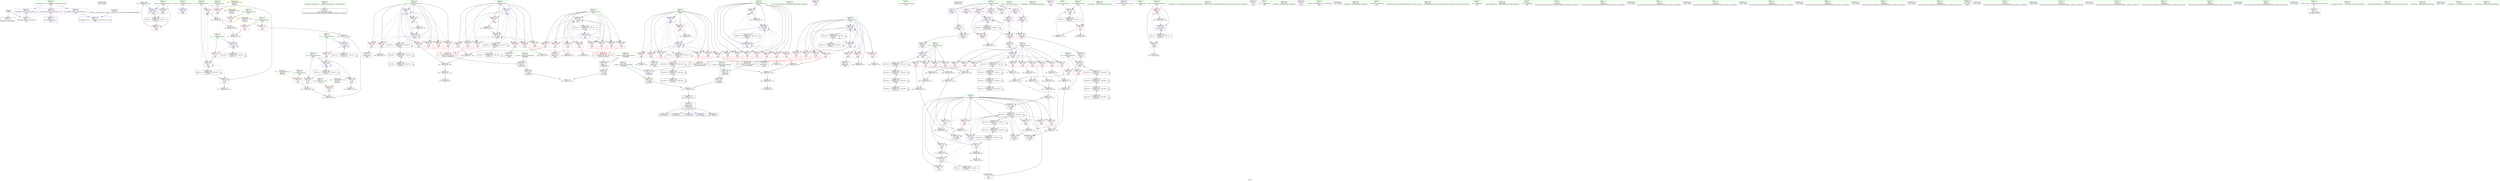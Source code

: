 digraph "SVFG" {
	label="SVFG";

	Node0x561441c2b2e0 [shape=record,color=grey,label="{NodeID: 0\nNullPtr}"];
	Node0x561441c2b2e0 -> Node0x561441c601e0[style=solid];
	Node0x561441c2b2e0 -> Node0x561441c619f0[style=solid];
	Node0x561441cb9a50 [shape=record,color=black,label="{NodeID: 526\n387 = PHI()\n}"];
	Node0x561441c746d0 [shape=record,color=grey,label="{NodeID: 360\n381 = Binary(380, 141, )\n}"];
	Node0x561441c746d0 -> Node0x561441c6a180[style=solid];
	Node0x561441c61af0 [shape=record,color=blue,label="{NodeID: 194\n50\<--99\nretval\<--\nmain\n}"];
	Node0x561441c5ead0 [shape=record,color=red,label="{NodeID: 111\n152\<--68\n\<--y0\nmain\n}"];
	Node0x561441c5ead0 -> Node0x561441c73f50[style=solid];
	Node0x561441c30ad0 [shape=record,color=green,label="{NodeID: 28\n34\<--40\n_ZNSt8ios_base4InitD1Ev\<--_ZNSt8ios_base4InitD1Ev_field_insensitive\n}"];
	Node0x561441c30ad0 -> Node0x561441c602e0[style=solid];
	Node0x561441c68ef0 [shape=record,color=black,label="{NodeID: 388\nMR_26V_2 = PHI(MR_26V_3, MR_26V_1, )\npts\{77 \}\n}"];
	Node0x561441c68ef0 -> Node0x561441c61f00[style=dashed];
	Node0x561441c68ef0 -> Node0x561441c68ef0[style=dashed];
	Node0x561441c69fe0 [shape=record,color=blue,label="{NodeID: 222\n80\<--355\ni1\<--inc104\nmain\n}"];
	Node0x561441c69fe0 -> Node0x561441c63fa0[style=dashed];
	Node0x561441c69fe0 -> Node0x561441c64070[style=dashed];
	Node0x561441c69fe0 -> Node0x561441c64140[style=dashed];
	Node0x561441c69fe0 -> Node0x561441c64210[style=dashed];
	Node0x561441c69fe0 -> Node0x561441c642e0[style=dashed];
	Node0x561441c69fe0 -> Node0x561441c643b0[style=dashed];
	Node0x561441c69fe0 -> Node0x561441c64480[style=dashed];
	Node0x561441c69fe0 -> Node0x561441c64550[style=dashed];
	Node0x561441c69fe0 -> Node0x561441c69fe0[style=dashed];
	Node0x561441c69fe0 -> Node0x561441c694e0[style=dashed];
	Node0x561441c64bd0 [shape=record,color=red,label="{NodeID: 139\n349\<--82\n\<--j1\nmain\n}"];
	Node0x561441c64bd0 -> Node0x561441c70950[style=solid];
	Node0x561441c5f5a0 [shape=record,color=green,label="{NodeID: 56\n123\<--124\nllvm.memset.p0i8.i64\<--llvm.memset.p0i8.i64_field_insensitive\n}"];
	Node0x561441c71e50 [shape=record,color=grey,label="{NodeID: 333\n355 = Binary(354, 141, )\n}"];
	Node0x561441c71e50 -> Node0x561441c69fe0[style=solid];
	Node0x561441c66290 [shape=record,color=red,label="{NodeID: 167\n329\<--90\n\<--j3\nmain\n}"];
	Node0x561441c66290 -> Node0x561441c71850[style=solid];
	Node0x561441c60e70 [shape=record,color=purple,label="{NodeID: 84\n364\<--9\n\<--.str\nmain\n}"];
	Node0x561441c549f0 [shape=record,color=green,label="{NodeID: 1\n7\<--1\n__dso_handle\<--dummyObj\nGlob }"];
	Node0x561441cb9b50 [shape=record,color=black,label="{NodeID: 527\n389 = PHI()\n}"];
	Node0x561441c74850 [shape=record,color=grey,label="{NodeID: 361\n256 = Binary(255, 257, )\n}"];
	Node0x561441c74850 -> Node0x561441c749d0[style=solid];
	Node0x561441c61bc0 [shape=record,color=blue,label="{NodeID: 195\n54\<--99\nkase\<--\nmain\n}"];
	Node0x561441c61bc0 -> Node0x561441c84c70[style=dashed];
	Node0x561441c5eba0 [shape=record,color=red,label="{NodeID: 112\n148\<--70\n\<--M\nmain\n}"];
	Node0x561441c5eba0 -> Node0x561441c73dd0[style=solid];
	Node0x561441c30b90 [shape=record,color=green,label="{NodeID: 29\n47\<--48\nmain\<--main_field_insensitive\n}"];
	Node0x561441c68fe0 [shape=record,color=black,label="{NodeID: 389\nMR_28V_2 = PHI(MR_28V_20, MR_28V_1, )\npts\{79 \}\n}"];
	Node0x561441c68fe0 -> Node0x561441c62170[style=dashed];
	Node0x561441c6a0b0 [shape=record,color=blue,label="{NodeID: 223\n78\<--374\nres\<--div\nmain\n}"];
	Node0x561441c6a0b0 -> Node0x561441c63ed0[style=dashed];
	Node0x561441c6a0b0 -> Node0x561441c68fe0[style=dashed];
	Node0x561441c64ca0 [shape=record,color=red,label="{NodeID: 140\n179\<--84\n\<--i2\nmain\n}"];
	Node0x561441c64ca0 -> Node0x561441c75a50[style=solid];
	Node0x561441c5f6a0 [shape=record,color=green,label="{NodeID: 57\n245\<--246\n_Z4sameiiii\<--_Z4sameiiii_field_insensitive\n}"];
	Node0x561441c71fd0 [shape=record,color=grey,label="{NodeID: 334\n140 = Binary(139, 141, )\n}"];
	Node0x561441c71fd0 -> Node0x561441c61d60[style=solid];
	Node0x561441c66360 [shape=record,color=red,label="{NodeID: 168\n254\<--92\n\<--o1\nmain\n}"];
	Node0x561441c66360 -> Node0x561441c749d0[style=solid];
	Node0x561441c60f40 [shape=record,color=purple,label="{NodeID: 85\n365\<--11\n\<--.str.1\nmain\n}"];
	Node0x561441c2f240 [shape=record,color=green,label="{NodeID: 2\n8\<--1\n_ZSt3cin\<--dummyObj\nGlob }"];
	Node0x561441cb9c50 [shape=record,color=black,label="{NodeID: 528\n415 = PHI(240, 248, 267, 283, 299, )\n0th arg _Z4sameiiii }"];
	Node0x561441cb9c50 -> Node0x561441c6a320[style=solid];
	Node0x561441c749d0 [shape=record,color=grey,label="{NodeID: 362\n258 = Binary(254, 256, )\n}"];
	Node0x561441c749d0 -> Node0x561441c73650[style=solid];
	Node0x561441c61c90 [shape=record,color=blue,label="{NodeID: 196\n56\<--127\nn\<--dec\nmain\n}"];
	Node0x561441c61c90 -> Node0x561441c5e450[style=dashed];
	Node0x561441c61c90 -> Node0x561441c61c90[style=dashed];
	Node0x561441c61c90 -> Node0x561441c67af0[style=dashed];
	Node0x561441c5ec70 [shape=record,color=red,label="{NodeID: 113\n156\<--70\n\<--M\nmain\n}"];
	Node0x561441c5ec70 -> Node0x561441c74550[style=solid];
	Node0x561441c30c90 [shape=record,color=green,label="{NodeID: 30\n50\<--51\nretval\<--retval_field_insensitive\nmain\n}"];
	Node0x561441c30c90 -> Node0x561441c61af0[style=solid];
	Node0x561441c694e0 [shape=record,color=black,label="{NodeID: 390\nMR_30V_2 = PHI(MR_30V_4, MR_30V_1, )\npts\{81 \}\n}"];
	Node0x561441c694e0 -> Node0x561441c62240[style=dashed];
	Node0x561441c6a180 [shape=record,color=blue,label="{NodeID: 224\n54\<--381\nkase\<--inc109\nmain\n}"];
	Node0x561441c6a180 -> Node0x561441c84c70[style=dashed];
	Node0x561441c64d70 [shape=record,color=red,label="{NodeID: 141\n198\<--84\n\<--i2\nmain\n}"];
	Node0x561441c64d70 -> Node0x561441c72bd0[style=solid];
	Node0x561441c5f7a0 [shape=record,color=green,label="{NodeID: 58\n369\<--370\n__assert_fail\<--__assert_fail_field_insensitive\n}"];
	Node0x561441c72150 [shape=record,color=grey,label="{NodeID: 335\n340 = Binary(339, 141, )\n}"];
	Node0x561441c72150 -> Node0x561441c69d70[style=solid];
	Node0x561441c66430 [shape=record,color=red,label="{NodeID: 169\n255\<--92\n\<--o1\nmain\n}"];
	Node0x561441c66430 -> Node0x561441c74850[style=solid];
	Node0x561441c61010 [shape=record,color=purple,label="{NodeID: 86\n366\<--13\n\<--__PRETTY_FUNCTION__.main\nmain\n}"];
	Node0x561441c2ed60 [shape=record,color=green,label="{NodeID: 3\n9\<--1\n.str\<--dummyObj\nGlob }"];
	Node0x561441cba160 [shape=record,color=black,label="{NodeID: 529\n416 = PHI(241, 249, 268, 284, 300, )\n1st arg _Z4sameiiii }"];
	Node0x561441cba160 -> Node0x561441c6a3f0[style=solid];
	Node0x561441c74b50 [shape=record,color=grey,label="{NodeID: 363\n106 = cmp(105, 99, )\n}"];
	Node0x561441c61d60 [shape=record,color=blue,label="{NodeID: 197\n138\<--140\narrayidx11\<--inc\nmain\n}"];
	Node0x561441c61d60 -> Node0x561441c66f90[style=dashed];
	Node0x561441c61d60 -> Node0x561441c67060[style=dashed];
	Node0x561441c61d60 -> Node0x561441c67130[style=dashed];
	Node0x561441c61d60 -> Node0x561441c67200[style=dashed];
	Node0x561441c61d60 -> Node0x561441c61d60[style=dashed];
	Node0x561441c61d60 -> Node0x561441c8c070[style=dashed];
	Node0x561441c5ed40 [shape=record,color=red,label="{NodeID: 114\n159\<--74\n\<--x1\nmain\n}"];
	Node0x561441c5ed40 -> Node0x561441c61fd0[style=solid];
	Node0x561441c30d60 [shape=record,color=green,label="{NodeID: 31\n52\<--53\nkases\<--kases_field_insensitive\nmain\n}"];
	Node0x561441c30d60 -> Node0x561441c5e1e0[style=solid];
	Node0x561441c30d60 -> Node0x561441c5e2b0[style=solid];
	Node0x561441c30d60 -> Node0x561441c6a250[style=solid];
	Node0x561441c695d0 [shape=record,color=black,label="{NodeID: 391\nMR_32V_2 = PHI(MR_32V_3, MR_32V_1, )\npts\{83 \}\n}"];
	Node0x561441c695d0 -> Node0x561441c62310[style=dashed];
	Node0x561441c695d0 -> Node0x561441c695d0[style=dashed];
	Node0x561441c6a250 [shape=record,color=blue,label="{NodeID: 225\n52\<--399\nkases\<--dec115\nmain\n}"];
	Node0x561441c6a250 -> Node0x561441c84770[style=dashed];
	Node0x561441c64e40 [shape=record,color=red,label="{NodeID: 142\n222\<--84\n\<--i2\nmain\n}"];
	Node0x561441c64e40 -> Node0x561441c607f0[style=solid];
	Node0x561441c5f8a0 [shape=record,color=green,label="{NodeID: 59\n378\<--379\n_ZStlsISt11char_traitsIcEERSt13basic_ostreamIcT_ES5_PKc\<--_ZStlsISt11char_traitsIcEERSt13basic_ostreamIcT_ES5_PKc_field_insensitive\n}"];
	Node0x561441c722d0 [shape=record,color=grey,label="{NodeID: 336\n127 = Binary(126, 128, )\n}"];
	Node0x561441c722d0 -> Node0x561441c61c90[style=solid];
	Node0x561441c66500 [shape=record,color=red,label="{NodeID: 170\n259\<--92\n\<--o1\nmain\n}"];
	Node0x561441c66500 -> Node0x561441c734d0[style=solid];
	Node0x561441c610e0 [shape=record,color=purple,label="{NodeID: 87\n376\<--16\n\<--.str.2\nmain\n}"];
	Node0x561441c2edf0 [shape=record,color=green,label="{NodeID: 4\n11\<--1\n.str.1\<--dummyObj\nGlob }"];
	Node0x561441cba3a0 [shape=record,color=black,label="{NodeID: 530\n417 = PHI(242, 250, 269, 285, 301, )\n2nd arg _Z4sameiiii }"];
	Node0x561441cba3a0 -> Node0x561441c6a4c0[style=solid];
	Node0x561441c74cd0 [shape=record,color=grey,label="{NodeID: 364\n361 = cmp(359, 165, )\n}"];
	Node0x561441c61e30 [shape=record,color=blue,label="{NodeID: 198\n74\<--149\nx1\<--rem12\nmain\n}"];
	Node0x561441c61e30 -> Node0x561441c5ed40[style=dashed];
	Node0x561441c61e30 -> Node0x561441c61e30[style=dashed];
	Node0x561441c61e30 -> Node0x561441c689f0[style=dashed];
	Node0x561441c5ee10 [shape=record,color=red,label="{NodeID: 115\n161\<--76\n\<--y1\nmain\n}"];
	Node0x561441c5ee10 -> Node0x561441c620a0[style=solid];
	Node0x561441c30e30 [shape=record,color=green,label="{NodeID: 32\n54\<--55\nkase\<--kase_field_insensitive\nmain\n}"];
	Node0x561441c30e30 -> Node0x561441c5e380[style=solid];
	Node0x561441c30e30 -> Node0x561441c61bc0[style=solid];
	Node0x561441c30e30 -> Node0x561441c6a180[style=solid];
	Node0x561441c89da0 [shape=record,color=black,label="{NodeID: 392\nMR_34V_2 = PHI(MR_34V_3, MR_34V_1, )\npts\{85 \}\n}"];
	Node0x561441c89da0 -> Node0x561441c89da0[style=dashed];
	Node0x561441c89da0 -> Node0x561441c94c70[style=dashed];
	Node0x561441c6a320 [shape=record,color=blue,label="{NodeID: 226\n419\<--415\na.addr\<--a\n_Z4sameiiii\n}"];
	Node0x561441c6a320 -> Node0x561441c672d0[style=dashed];
	Node0x561441c64f10 [shape=record,color=red,label="{NodeID: 143\n242\<--84\n\<--i2\nmain\n|{<s0>13}}"];
	Node0x561441c64f10:s0 -> Node0x561441cba3a0[style=solid,color=red];
	Node0x561441c5f9a0 [shape=record,color=green,label="{NodeID: 60\n384\<--385\n_ZNSolsEi\<--_ZNSolsEi_field_insensitive\n}"];
	Node0x561441c72450 [shape=record,color=grey,label="{NodeID: 337\n207 = Binary(205, 206, )\n}"];
	Node0x561441c72450 -> Node0x561441c728d0[style=solid];
	Node0x561441c665d0 [shape=record,color=red,label="{NodeID: 171\n273\<--92\n\<--o1\nmain\n}"];
	Node0x561441c665d0 -> Node0x561441c70ad0[style=solid];
	Node0x561441c611b0 [shape=record,color=purple,label="{NodeID: 88\n386\<--18\n\<--.str.3\nmain\n}"];
	Node0x561441c2fb50 [shape=record,color=green,label="{NodeID: 5\n13\<--1\n__PRETTY_FUNCTION__.main\<--dummyObj\nGlob }"];
	Node0x561441cbadf0 [shape=record,color=black,label="{NodeID: 531\n101 = PHI()\n}"];
	Node0x561441c74e50 [shape=record,color=grey,label="{NodeID: 365\n130 = cmp(126, 99, )\n}"];
	Node0x561441c61f00 [shape=record,color=blue,label="{NodeID: 199\n76\<--157\ny1\<--rem15\nmain\n}"];
	Node0x561441c61f00 -> Node0x561441c5ee10[style=dashed];
	Node0x561441c61f00 -> Node0x561441c61f00[style=dashed];
	Node0x561441c61f00 -> Node0x561441c68ef0[style=dashed];
	Node0x561441c63920 [shape=record,color=red,label="{NodeID: 116\n263\<--78\n\<--res\nmain\n}"];
	Node0x561441c63920 -> Node0x561441c737d0[style=solid];
	Node0x561441c30f00 [shape=record,color=green,label="{NodeID: 33\n56\<--57\nn\<--n_field_insensitive\nmain\n}"];
	Node0x561441c30f00 -> Node0x561441c5e450[style=solid];
	Node0x561441c30f00 -> Node0x561441c61c90[style=solid];
	Node0x561441c8a270 [shape=record,color=black,label="{NodeID: 393\nMR_36V_2 = PHI(MR_36V_3, MR_36V_1, )\npts\{87 \}\n}"];
	Node0x561441c8a270 -> Node0x561441c8a270[style=dashed];
	Node0x561441c8a270 -> Node0x561441c95170[style=dashed];
	Node0x561441c6a3f0 [shape=record,color=blue,label="{NodeID: 227\n421\<--416\nb.addr\<--b\n_Z4sameiiii\n}"];
	Node0x561441c6a3f0 -> Node0x561441c673a0[style=dashed];
	Node0x561441c64fe0 [shape=record,color=red,label="{NodeID: 144\n269\<--84\n\<--i2\nmain\n|{<s0>15}}"];
	Node0x561441c64fe0:s0 -> Node0x561441cba3a0[style=solid,color=red];
	Node0x561441c5faa0 [shape=record,color=green,label="{NodeID: 61\n390\<--391\n_ZNSolsEx\<--_ZNSolsEx_field_insensitive\n}"];
	Node0x561441c725d0 [shape=record,color=grey,label="{NodeID: 338\n309 = Binary(308, 257, )\n}"];
	Node0x561441c725d0 -> Node0x561441c72750[style=solid];
	Node0x561441c666a0 [shape=record,color=red,label="{NodeID: 172\n274\<--92\n\<--o1\nmain\n}"];
	Node0x561441c666a0 -> Node0x561441c70c50[style=solid];
	Node0x561441c61280 [shape=record,color=purple,label="{NodeID: 89\n464\<--20\nllvm.global_ctors_0\<--llvm.global_ctors\nGlob }"];
	Node0x561441c61280 -> Node0x561441c67610[style=solid];
	Node0x561441c2fbe0 [shape=record,color=green,label="{NodeID: 6\n15\<--1\n_ZSt4cout\<--dummyObj\nGlob }"];
	Node0x561441cbaef0 [shape=record,color=black,label="{NodeID: 532\n418 = PHI(243, 251, 270, 286, 302, )\n3rd arg _Z4sameiiii }"];
	Node0x561441cbaef0 -> Node0x561441c6a590[style=solid];
	Node0x561441c74fd0 [shape=record,color=grey,label="{NodeID: 366\n211 = cmp(210, 99, )\n}"];
	Node0x561441c61fd0 [shape=record,color=blue,label="{NodeID: 200\n66\<--159\nx0\<--\nmain\n}"];
	Node0x561441c61fd0 -> Node0x561441c5e860[style=dashed];
	Node0x561441c61fd0 -> Node0x561441c5e930[style=dashed];
	Node0x561441c61fd0 -> Node0x561441c61fd0[style=dashed];
	Node0x561441c61fd0 -> Node0x561441c67ff0[style=dashed];
	Node0x561441c639f0 [shape=record,color=red,label="{NodeID: 117\n279\<--78\n\<--res\nmain\n}"];
	Node0x561441c639f0 -> Node0x561441c70f50[style=solid];
	Node0x561441c30fd0 [shape=record,color=green,label="{NodeID: 34\n58\<--59\nA\<--A_field_insensitive\nmain\n}"];
	Node0x561441c30fd0 -> Node0x561441c5e520[style=solid];
	Node0x561441c8a770 [shape=record,color=black,label="{NodeID: 394\nMR_38V_2 = PHI(MR_38V_3, MR_38V_1, )\npts\{89 \}\n}"];
	Node0x561441c8a770 -> Node0x561441c8a770[style=dashed];
	Node0x561441c8a770 -> Node0x561441c95670[style=dashed];
	Node0x561441c6a4c0 [shape=record,color=blue,label="{NodeID: 228\n423\<--417\nc.addr\<--c\n_Z4sameiiii\n}"];
	Node0x561441c6a4c0 -> Node0x561441c67470[style=dashed];
	Node0x561441c650b0 [shape=record,color=red,label="{NodeID: 145\n299\<--84\n\<--i2\nmain\n|{<s0>17}}"];
	Node0x561441c650b0:s0 -> Node0x561441cb9c50[style=solid,color=red];
	Node0x561441c5fba0 [shape=record,color=green,label="{NodeID: 62\n393\<--394\n_ZSt4endlIcSt11char_traitsIcEERSt13basic_ostreamIT_T0_ES6_\<--_ZSt4endlIcSt11char_traitsIcEERSt13basic_ostreamIT_T0_ES6__field_insensitive\n}"];
	Node0x561441c72750 [shape=record,color=grey,label="{NodeID: 339\n310 = Binary(307, 309, )\n}"];
	Node0x561441c72750 -> Node0x561441c72d50[style=solid];
	Node0x561441c66770 [shape=record,color=red,label="{NodeID: 173\n289\<--92\n\<--o1\nmain\n}"];
	Node0x561441c66770 -> Node0x561441c71b50[style=solid];
	Node0x561441c61380 [shape=record,color=purple,label="{NodeID: 90\n465\<--20\nllvm.global_ctors_1\<--llvm.global_ctors\nGlob }"];
	Node0x561441c61380 -> Node0x561441c618f0[style=solid];
	Node0x561441c2fc70 [shape=record,color=green,label="{NodeID: 7\n16\<--1\n.str.2\<--dummyObj\nGlob }"];
	Node0x561441c9c780 [shape=record,color=black,label="{NodeID: 450\nMR_42V_6 = PHI(MR_42V_7, MR_42V_5, )\npts\{93 \}\n}"];
	Node0x561441c9c780 -> Node0x561441c8f270[style=dashed];
	Node0x561441c9c780 -> Node0x561441c96070[style=dashed];
	Node0x561441c9c780 -> Node0x561441c9c780[style=dashed];
	Node0x561441c75150 [shape=record,color=grey,label="{NodeID: 367\n195 = cmp(194, 170, )\n}"];
	Node0x561441c620a0 [shape=record,color=blue,label="{NodeID: 201\n68\<--161\ny0\<--\nmain\n}"];
	Node0x561441c620a0 -> Node0x561441c5ea00[style=dashed];
	Node0x561441c620a0 -> Node0x561441c5ead0[style=dashed];
	Node0x561441c620a0 -> Node0x561441c620a0[style=dashed];
	Node0x561441c620a0 -> Node0x561441c684f0[style=dashed];
	Node0x561441c63ac0 [shape=record,color=red,label="{NodeID: 118\n295\<--78\n\<--res\nmain\n}"];
	Node0x561441c63ac0 -> Node0x561441c716d0[style=solid];
	Node0x561441c310a0 [shape=record,color=green,label="{NodeID: 35\n60\<--61\nB\<--B_field_insensitive\nmain\n}"];
	Node0x561441c310a0 -> Node0x561441c5e5f0[style=solid];
	Node0x561441c8ac70 [shape=record,color=black,label="{NodeID: 395\nMR_40V_2 = PHI(MR_40V_3, MR_40V_1, )\npts\{91 \}\n}"];
	Node0x561441c8ac70 -> Node0x561441c8ac70[style=dashed];
	Node0x561441c8ac70 -> Node0x561441c95b70[style=dashed];
	Node0x561441c6a590 [shape=record,color=blue,label="{NodeID: 229\n425\<--418\nd.addr\<--d\n_Z4sameiiii\n}"];
	Node0x561441c6a590 -> Node0x561441c67540[style=dashed];
	Node0x561441c65180 [shape=record,color=red,label="{NodeID: 146\n344\<--84\n\<--i2\nmain\n}"];
	Node0x561441c65180 -> Node0x561441c707d0[style=solid];
	Node0x561441c5fca0 [shape=record,color=green,label="{NodeID: 63\n395\<--396\n_ZNSolsEPFRSoS_E\<--_ZNSolsEPFRSoS_E_field_insensitive\n}"];
	Node0x561441c728d0 [shape=record,color=grey,label="{NodeID: 340\n209 = Binary(207, 208, )\n}"];
	Node0x561441c728d0 -> Node0x561441c72a50[style=solid];
	Node0x561441c66840 [shape=record,color=red,label="{NodeID: 174\n290\<--92\n\<--o1\nmain\n}"];
	Node0x561441c66840 -> Node0x561441c713d0[style=solid];
	Node0x561441c61480 [shape=record,color=purple,label="{NodeID: 91\n466\<--20\nllvm.global_ctors_2\<--llvm.global_ctors\nGlob }"];
	Node0x561441c61480 -> Node0x561441c619f0[style=solid];
	Node0x561441c2b480 [shape=record,color=green,label="{NodeID: 8\n18\<--1\n.str.3\<--dummyObj\nGlob }"];
	Node0x561441c9cc80 [shape=record,color=black,label="{NodeID: 451\nMR_44V_6 = PHI(MR_44V_7, MR_44V_5, )\npts\{95 \}\n}"];
	Node0x561441c9cc80 -> Node0x561441c8f770[style=dashed];
	Node0x561441c9cc80 -> Node0x561441c96570[style=dashed];
	Node0x561441c9cc80 -> Node0x561441c9cc80[style=dashed];
	Node0x561441c752d0 [shape=record,color=grey,label="{NodeID: 368\n203 = cmp(202, 99, )\n}"];
	Node0x561441c62170 [shape=record,color=blue,label="{NodeID: 202\n78\<--165\nres\<--\nmain\n}"];
	Node0x561441c62170 -> Node0x561441c90b70[style=dashed];
	Node0x561441c63b90 [shape=record,color=red,label="{NodeID: 119\n311\<--78\n\<--res\nmain\n}"];
	Node0x561441c63b90 -> Node0x561441c72d50[style=solid];
	Node0x561441c31170 [shape=record,color=green,label="{NodeID: 36\n62\<--63\nC\<--C_field_insensitive\nmain\n}"];
	Node0x561441c31170 -> Node0x561441c5e6c0[style=solid];
	Node0x561441c8b170 [shape=record,color=black,label="{NodeID: 396\nMR_42V_2 = PHI(MR_42V_3, MR_42V_1, )\npts\{93 \}\n}"];
	Node0x561441c8b170 -> Node0x561441c8b170[style=dashed];
	Node0x561441c8b170 -> Node0x561441c96070[style=dashed];
	Node0x561441c65250 [shape=record,color=red,label="{NodeID: 147\n184\<--86\n\<--j2\nmain\n}"];
	Node0x561441c65250 -> Node0x561441c755d0[style=solid];
	Node0x561441c5fda0 [shape=record,color=green,label="{NodeID: 64\n419\<--420\na.addr\<--a.addr_field_insensitive\n_Z4sameiiii\n}"];
	Node0x561441c5fda0 -> Node0x561441c672d0[style=solid];
	Node0x561441c5fda0 -> Node0x561441c6a320[style=solid];
	Node0x561441c72a50 [shape=record,color=grey,label="{NodeID: 341\n210 = Binary(209, 170, )\n}"];
	Node0x561441c72a50 -> Node0x561441c74fd0[style=solid];
	Node0x561441c66910 [shape=record,color=red,label="{NodeID: 175\n305\<--92\n\<--o1\nmain\n}"];
	Node0x561441c66910 -> Node0x561441c743d0[style=solid];
	Node0x561441c61580 [shape=record,color=purple,label="{NodeID: 92\n135\<--72\narrayidx\<--cnt\nmain\n}"];
	Node0x561441c2b510 [shape=record,color=green,label="{NodeID: 9\n21\<--1\n\<--dummyObj\nCan only get source location for instruction, argument, global var or function.}"];
	Node0x561441c9d180 [shape=record,color=black,label="{NodeID: 452\nMR_46V_6 = PHI(MR_46V_7, MR_46V_5, )\npts\{97 \}\n}"];
	Node0x561441c9d180 -> Node0x561441c8fc70[style=dashed];
	Node0x561441c9d180 -> Node0x561441c96a70[style=dashed];
	Node0x561441c9d180 -> Node0x561441c9d180[style=dashed];
	Node0x561441c75450 [shape=record,color=grey,label="{NodeID: 369\n190 = cmp(189, 170, )\n}"];
	Node0x561441c62240 [shape=record,color=blue,label="{NodeID: 203\n80\<--99\ni1\<--\nmain\n}"];
	Node0x561441c62240 -> Node0x561441c63fa0[style=dashed];
	Node0x561441c62240 -> Node0x561441c64070[style=dashed];
	Node0x561441c62240 -> Node0x561441c64140[style=dashed];
	Node0x561441c62240 -> Node0x561441c64210[style=dashed];
	Node0x561441c62240 -> Node0x561441c642e0[style=dashed];
	Node0x561441c62240 -> Node0x561441c643b0[style=dashed];
	Node0x561441c62240 -> Node0x561441c64480[style=dashed];
	Node0x561441c62240 -> Node0x561441c64550[style=dashed];
	Node0x561441c62240 -> Node0x561441c69fe0[style=dashed];
	Node0x561441c62240 -> Node0x561441c694e0[style=dashed];
	Node0x561441c63c60 [shape=record,color=red,label="{NodeID: 120\n320\<--78\n\<--res\nmain\n}"];
	Node0x561441c63c60 -> Node0x561441c71550[style=solid];
	Node0x561441c31240 [shape=record,color=green,label="{NodeID: 37\n64\<--65\nD\<--D_field_insensitive\nmain\n}"];
	Node0x561441c31240 -> Node0x561441c5e790[style=solid];
	Node0x561441c8b670 [shape=record,color=black,label="{NodeID: 397\nMR_44V_2 = PHI(MR_44V_3, MR_44V_1, )\npts\{95 \}\n}"];
	Node0x561441c8b670 -> Node0x561441c8b670[style=dashed];
	Node0x561441c8b670 -> Node0x561441c96570[style=dashed];
	Node0x561441c65320 [shape=record,color=red,label="{NodeID: 148\n206\<--86\n\<--j2\nmain\n}"];
	Node0x561441c65320 -> Node0x561441c72450[style=solid];
	Node0x561441c5fe70 [shape=record,color=green,label="{NodeID: 65\n421\<--422\nb.addr\<--b.addr_field_insensitive\n_Z4sameiiii\n}"];
	Node0x561441c5fe70 -> Node0x561441c673a0[style=solid];
	Node0x561441c5fe70 -> Node0x561441c6a3f0[style=solid];
	Node0x561441c72bd0 [shape=record,color=grey,label="{NodeID: 342\n199 = Binary(197, 198, )\n}"];
	Node0x561441c72bd0 -> Node0x561441c731d0[style=solid];
	Node0x561441c669e0 [shape=record,color=red,label="{NodeID: 176\n315\<--92\n\<--o1\nmain\n}"];
	Node0x561441c669e0 -> Node0x561441c73350[style=solid];
	Node0x561441c61650 [shape=record,color=purple,label="{NodeID: 93\n138\<--72\narrayidx11\<--cnt\nmain\n}"];
	Node0x561441c61650 -> Node0x561441c66f90[style=solid];
	Node0x561441c61650 -> Node0x561441c61d60[style=solid];
	Node0x561441c2b5a0 [shape=record,color=green,label="{NodeID: 10\n99\<--1\n\<--dummyObj\nCan only get source location for instruction, argument, global var or function.}"];
	Node0x561441c755d0 [shape=record,color=grey,label="{NodeID: 370\n185 = cmp(184, 170, )\n}"];
	Node0x561441c62310 [shape=record,color=blue,label="{NodeID: 204\n82\<--99\nj1\<--\nmain\n}"];
	Node0x561441c62310 -> Node0x561441c64620[style=dashed];
	Node0x561441c62310 -> Node0x561441c646f0[style=dashed];
	Node0x561441c62310 -> Node0x561441c647c0[style=dashed];
	Node0x561441c62310 -> Node0x561441c64890[style=dashed];
	Node0x561441c62310 -> Node0x561441c64960[style=dashed];
	Node0x561441c62310 -> Node0x561441c64a30[style=dashed];
	Node0x561441c62310 -> Node0x561441c64b00[style=dashed];
	Node0x561441c62310 -> Node0x561441c64bd0[style=dashed];
	Node0x561441c62310 -> Node0x561441c62310[style=dashed];
	Node0x561441c62310 -> Node0x561441c69f10[style=dashed];
	Node0x561441c62310 -> Node0x561441c695d0[style=dashed];
	Node0x561441c63d30 [shape=record,color=red,label="{NodeID: 121\n358\<--78\n\<--res\nmain\n}"];
	Node0x561441c63d30 -> Node0x561441c71250[style=solid];
	Node0x561441c31310 [shape=record,color=green,label="{NodeID: 38\n66\<--67\nx0\<--x0_field_insensitive\nmain\n}"];
	Node0x561441c31310 -> Node0x561441c5e860[style=solid];
	Node0x561441c31310 -> Node0x561441c5e930[style=solid];
	Node0x561441c31310 -> Node0x561441c61fd0[style=solid];
	Node0x561441c8bb70 [shape=record,color=black,label="{NodeID: 398\nMR_46V_2 = PHI(MR_46V_3, MR_46V_1, )\npts\{97 \}\n}"];
	Node0x561441c8bb70 -> Node0x561441c8bb70[style=dashed];
	Node0x561441c8bb70 -> Node0x561441c96a70[style=dashed];
	Node0x561441c653f0 [shape=record,color=red,label="{NodeID: 149\n225\<--86\n\<--j2\nmain\n}"];
	Node0x561441c653f0 -> Node0x561441c608c0[style=solid];
	Node0x561441c5ff40 [shape=record,color=green,label="{NodeID: 66\n423\<--424\nc.addr\<--c.addr_field_insensitive\n_Z4sameiiii\n}"];
	Node0x561441c5ff40 -> Node0x561441c67470[style=solid];
	Node0x561441c5ff40 -> Node0x561441c6a4c0[style=solid];
	Node0x561441cb87f0 [shape=record,color=black,label="{NodeID: 509\n32 = PHI()\n}"];
	Node0x561441c72d50 [shape=record,color=grey,label="{NodeID: 343\n312 = Binary(311, 310, )\n}"];
	Node0x561441c72d50 -> Node0x561441c69a30[style=solid];
	Node0x561441c66ab0 [shape=record,color=red,label="{NodeID: 177\n293\<--94\n\<--o2\nmain\n}"];
	Node0x561441c66ab0 -> Node0x561441c719d0[style=solid];
	Node0x561441c61720 [shape=record,color=purple,label="{NodeID: 94\n215\<--72\narrayidx41\<--cnt\nmain\n}"];
	Node0x561441c2b630 [shape=record,color=green,label="{NodeID: 11\n120\<--1\n\<--dummyObj\nCan only get source location for instruction, argument, global var or function.}"];
	Node0x561441c75750 [shape=record,color=grey,label="{NodeID: 371\n437 = cmp(435, 436, )\n}"];
	Node0x561441c75750 -> Node0x561441c700b0[style=solid];
	Node0x561441c623e0 [shape=record,color=blue,label="{NodeID: 205\n84\<--99\ni2\<--\nmain\n}"];
	Node0x561441c623e0 -> Node0x561441c64ca0[style=dashed];
	Node0x561441c623e0 -> Node0x561441c64d70[style=dashed];
	Node0x561441c623e0 -> Node0x561441c64e40[style=dashed];
	Node0x561441c623e0 -> Node0x561441c64f10[style=dashed];
	Node0x561441c623e0 -> Node0x561441c64fe0[style=dashed];
	Node0x561441c623e0 -> Node0x561441c650b0[style=dashed];
	Node0x561441c623e0 -> Node0x561441c65180[style=dashed];
	Node0x561441c623e0 -> Node0x561441c69e40[style=dashed];
	Node0x561441c623e0 -> Node0x561441c94c70[style=dashed];
	Node0x561441c63e00 [shape=record,color=red,label="{NodeID: 122\n373\<--78\n\<--res\nmain\n}"];
	Node0x561441c63e00 -> Node0x561441c70dd0[style=solid];
	Node0x561441c313e0 [shape=record,color=green,label="{NodeID: 39\n68\<--69\ny0\<--y0_field_insensitive\nmain\n}"];
	Node0x561441c313e0 -> Node0x561441c5ea00[style=solid];
	Node0x561441c313e0 -> Node0x561441c5ead0[style=solid];
	Node0x561441c313e0 -> Node0x561441c620a0[style=solid];
	Node0x561441c8c070 [shape=record,color=black,label="{NodeID: 399\nMR_48V_2 = PHI(MR_48V_3, MR_48V_1, )\npts\{730000 \}\n}"];
	Node0x561441c8c070 -> Node0x561441c66f90[style=dashed];
	Node0x561441c8c070 -> Node0x561441c67060[style=dashed];
	Node0x561441c8c070 -> Node0x561441c67130[style=dashed];
	Node0x561441c8c070 -> Node0x561441c67200[style=dashed];
	Node0x561441c8c070 -> Node0x561441c61d60[style=dashed];
	Node0x561441c8c070 -> Node0x561441c8c070[style=dashed];
	Node0x561441c700b0 [shape=record,color=black,label="{NodeID: 316\n439 = PHI(122, 437, )\n}"];
	Node0x561441c700b0 -> Node0x561441c60cd0[style=solid];
	Node0x561441c654c0 [shape=record,color=red,label="{NodeID: 150\n243\<--86\n\<--j2\nmain\n|{<s0>13}}"];
	Node0x561441c654c0:s0 -> Node0x561441cbaef0[style=solid,color=red];
	Node0x561441c60010 [shape=record,color=green,label="{NodeID: 67\n425\<--426\nd.addr\<--d.addr_field_insensitive\n_Z4sameiiii\n}"];
	Node0x561441c60010 -> Node0x561441c67540[style=solid];
	Node0x561441c60010 -> Node0x561441c6a590[style=solid];
	Node0x561441cb88f0 [shape=record,color=black,label="{NodeID: 510\n108 = PHI()\n}"];
	Node0x561441c94c70 [shape=record,color=black,label="{NodeID: 427\nMR_34V_4 = PHI(MR_34V_6, MR_34V_3, )\npts\{85 \}\n}"];
	Node0x561441c94c70 -> Node0x561441c623e0[style=dashed];
	Node0x561441c94c70 -> Node0x561441c89da0[style=dashed];
	Node0x561441c94c70 -> Node0x561441c94c70[style=dashed];
	Node0x561441c72ed0 [shape=record,color=grey,label="{NodeID: 344\n202 = Binary(201, 170, )\n}"];
	Node0x561441c72ed0 -> Node0x561441c752d0[style=solid];
	Node0x561441c66b80 [shape=record,color=red,label="{NodeID: 178\n306\<--94\n\<--o2\nmain\n}"];
	Node0x561441c66b80 -> Node0x561441c743d0[style=solid];
	Node0x561441c617f0 [shape=record,color=purple,label="{NodeID: 95\n218\<--72\narrayidx43\<--cnt\nmain\n}"];
	Node0x561441c617f0 -> Node0x561441c67060[style=solid];
	Node0x561441c2f3f0 [shape=record,color=green,label="{NodeID: 12\n121\<--1\n\<--dummyObj\nCan only get source location for instruction, argument, global var or function.}"];
	Node0x561441c758d0 [shape=record,color=grey,label="{NodeID: 372\n433 = cmp(431, 432, )\n}"];
	Node0x561441c624b0 [shape=record,color=blue,label="{NodeID: 206\n86\<--99\nj2\<--\nmain\n}"];
	Node0x561441c624b0 -> Node0x561441c65250[style=dashed];
	Node0x561441c624b0 -> Node0x561441c65320[style=dashed];
	Node0x561441c624b0 -> Node0x561441c653f0[style=dashed];
	Node0x561441c624b0 -> Node0x561441c654c0[style=dashed];
	Node0x561441c624b0 -> Node0x561441c65590[style=dashed];
	Node0x561441c624b0 -> Node0x561441c65660[style=dashed];
	Node0x561441c624b0 -> Node0x561441c65730[style=dashed];
	Node0x561441c624b0 -> Node0x561441c624b0[style=dashed];
	Node0x561441c624b0 -> Node0x561441c69d70[style=dashed];
	Node0x561441c624b0 -> Node0x561441c95170[style=dashed];
	Node0x561441c63ed0 [shape=record,color=red,label="{NodeID: 123\n388\<--78\n\<--res\nmain\n}"];
	Node0x561441c314b0 [shape=record,color=green,label="{NodeID: 40\n70\<--71\nM\<--M_field_insensitive\nmain\n}"];
	Node0x561441c314b0 -> Node0x561441c5eba0[style=solid];
	Node0x561441c314b0 -> Node0x561441c5ec70[style=solid];
	Node0x561441c70650 [shape=record,color=grey,label="{NodeID: 317\n133 = Binary(132, 134, )\n}"];
	Node0x561441c65590 [shape=record,color=red,label="{NodeID: 151\n270\<--86\n\<--j2\nmain\n|{<s0>15}}"];
	Node0x561441c65590:s0 -> Node0x561441cbaef0[style=solid,color=red];
	Node0x561441c600e0 [shape=record,color=green,label="{NodeID: 68\n22\<--460\n_GLOBAL__sub_I_overwise_0_0.cpp\<--_GLOBAL__sub_I_overwise_0_0.cpp_field_insensitive\n}"];
	Node0x561441c600e0 -> Node0x561441c618f0[style=solid];
	Node0x561441cb8a50 [shape=record,color=black,label="{NodeID: 511\n109 = PHI()\n}"];
	Node0x561441c95170 [shape=record,color=black,label="{NodeID: 428\nMR_36V_4 = PHI(MR_36V_5, MR_36V_3, )\npts\{87 \}\n}"];
	Node0x561441c95170 -> Node0x561441c624b0[style=dashed];
	Node0x561441c95170 -> Node0x561441c8a270[style=dashed];
	Node0x561441c95170 -> Node0x561441c95170[style=dashed];
	Node0x561441c73050 [shape=record,color=grey,label="{NodeID: 345\n319 = Binary(317, 318, )\n}"];
	Node0x561441c73050 -> Node0x561441c71550[style=solid];
	Node0x561441c66c50 [shape=record,color=red,label="{NodeID: 179\n308\<--94\n\<--o2\nmain\n}"];
	Node0x561441c66c50 -> Node0x561441c725d0[style=solid];
	Node0x561441c5dea0 [shape=record,color=purple,label="{NodeID: 96\n224\<--72\narrayidx45\<--cnt\nmain\n}"];
	Node0x561441c2f480 [shape=record,color=green,label="{NodeID: 13\n122\<--1\n\<--dummyObj\nCan only get source location for instruction, argument, global var or function.}"];
	Node0x561441c75a50 [shape=record,color=grey,label="{NodeID: 373\n180 = cmp(179, 170, )\n}"];
	Node0x561441c62580 [shape=record,color=blue,label="{NodeID: 207\n88\<--99\ni3\<--\nmain\n}"];
	Node0x561441c62580 -> Node0x561441c65800[style=dashed];
	Node0x561441c62580 -> Node0x561441c658d0[style=dashed];
	Node0x561441c62580 -> Node0x561441c659a0[style=dashed];
	Node0x561441c62580 -> Node0x561441c65a70[style=dashed];
	Node0x561441c62580 -> Node0x561441c65b40[style=dashed];
	Node0x561441c62580 -> Node0x561441c65c10[style=dashed];
	Node0x561441c62580 -> Node0x561441c65ce0[style=dashed];
	Node0x561441c62580 -> Node0x561441c62580[style=dashed];
	Node0x561441c62580 -> Node0x561441c69ca0[style=dashed];
	Node0x561441c62580 -> Node0x561441c99a80[style=dashed];
	Node0x561441c63fa0 [shape=record,color=red,label="{NodeID: 124\n168\<--80\n\<--i1\nmain\n}"];
	Node0x561441c63fa0 -> Node0x561441c75d50[style=solid];
	Node0x561441c31580 [shape=record,color=green,label="{NodeID: 41\n72\<--73\ncnt\<--cnt_field_insensitive\nmain\n}"];
	Node0x561441c31580 -> Node0x561441c603e0[style=solid];
	Node0x561441c31580 -> Node0x561441c61580[style=solid];
	Node0x561441c31580 -> Node0x561441c61650[style=solid];
	Node0x561441c31580 -> Node0x561441c61720[style=solid];
	Node0x561441c31580 -> Node0x561441c617f0[style=solid];
	Node0x561441c31580 -> Node0x561441c5dea0[style=solid];
	Node0x561441c31580 -> Node0x561441c5df70[style=solid];
	Node0x561441c31580 -> Node0x561441c5e040[style=solid];
	Node0x561441c31580 -> Node0x561441c5e110[style=solid];
	Node0x561441c707d0 [shape=record,color=grey,label="{NodeID: 318\n345 = Binary(344, 141, )\n}"];
	Node0x561441c707d0 -> Node0x561441c69e40[style=solid];
	Node0x561441c65660 [shape=record,color=red,label="{NodeID: 152\n300\<--86\n\<--j2\nmain\n|{<s0>17}}"];
	Node0x561441c65660:s0 -> Node0x561441cba160[style=solid,color=red];
	Node0x561441c601e0 [shape=record,color=black,label="{NodeID: 69\n2\<--3\ndummyVal\<--dummyVal\n}"];
	Node0x561441cb8b50 [shape=record,color=black,label="{NodeID: 512\n112 = PHI()\n}"];
	Node0x561441c95670 [shape=record,color=black,label="{NodeID: 429\nMR_38V_4 = PHI(MR_38V_5, MR_38V_3, )\npts\{89 \}\n}"];
	Node0x561441c95670 -> Node0x561441c8a770[style=dashed];
	Node0x561441c95670 -> Node0x561441c95670[style=dashed];
	Node0x561441c95670 -> Node0x561441c99a80[style=dashed];
	Node0x561441c731d0 [shape=record,color=grey,label="{NodeID: 346\n201 = Binary(199, 200, )\n}"];
	Node0x561441c731d0 -> Node0x561441c72ed0[style=solid];
	Node0x561441c66d20 [shape=record,color=red,label="{NodeID: 180\n316\<--94\n\<--o2\nmain\n}"];
	Node0x561441c66d20 -> Node0x561441c73350[style=solid];
	Node0x561441c5df70 [shape=record,color=purple,label="{NodeID: 97\n227\<--72\narrayidx47\<--cnt\nmain\n}"];
	Node0x561441c5df70 -> Node0x561441c67130[style=solid];
	Node0x561441c2f550 [shape=record,color=green,label="{NodeID: 14\n128\<--1\n\<--dummyObj\nCan only get source location for instruction, argument, global var or function.}"];
	Node0x561441c9e440 [shape=record,color=yellow,style=double,label="{NodeID: 457\n10V_1 = ENCHI(MR_10V_0)\npts\{59 \}\nFun[main]}"];
	Node0x561441c9e440 -> Node0x561441c5e520[style=dashed];
	Node0x561441c75bd0 [shape=record,color=grey,label="{NodeID: 374\n175 = cmp(174, 170, )\n}"];
	Node0x561441c62650 [shape=record,color=blue,label="{NodeID: 208\n90\<--99\nj3\<--\nmain\n}"];
	Node0x561441c62650 -> Node0x561441c65db0[style=dashed];
	Node0x561441c62650 -> Node0x561441c65e80[style=dashed];
	Node0x561441c62650 -> Node0x561441c65f50[style=dashed];
	Node0x561441c62650 -> Node0x561441c66020[style=dashed];
	Node0x561441c62650 -> Node0x561441c660f0[style=dashed];
	Node0x561441c62650 -> Node0x561441c661c0[style=dashed];
	Node0x561441c62650 -> Node0x561441c66290[style=dashed];
	Node0x561441c62650 -> Node0x561441c69bd0[style=dashed];
	Node0x561441c62650 -> Node0x561441c83370[style=dashed];
	Node0x561441c64070 [shape=record,color=red,label="{NodeID: 125\n197\<--80\n\<--i1\nmain\n}"];
	Node0x561441c64070 -> Node0x561441c72bd0[style=solid];
	Node0x561441c31650 [shape=record,color=green,label="{NodeID: 42\n74\<--75\nx1\<--x1_field_insensitive\nmain\n}"];
	Node0x561441c31650 -> Node0x561441c5ed40[style=solid];
	Node0x561441c31650 -> Node0x561441c61e30[style=solid];
	Node0x561441c70950 [shape=record,color=grey,label="{NodeID: 319\n350 = Binary(349, 141, )\n}"];
	Node0x561441c70950 -> Node0x561441c69f10[style=solid];
	Node0x561441c65730 [shape=record,color=red,label="{NodeID: 153\n339\<--86\n\<--j2\nmain\n}"];
	Node0x561441c65730 -> Node0x561441c72150[style=solid];
	Node0x561441c602e0 [shape=record,color=black,label="{NodeID: 70\n33\<--34\n\<--_ZNSt8ios_base4InitD1Ev\nCan only get source location for instruction, argument, global var or function.}"];
	Node0x561441cb8c50 [shape=record,color=black,label="{NodeID: 513\n113 = PHI()\n}"];
	Node0x561441c95b70 [shape=record,color=black,label="{NodeID: 430\nMR_40V_4 = PHI(MR_40V_5, MR_40V_3, )\npts\{91 \}\n}"];
	Node0x561441c95b70 -> Node0x561441c8ac70[style=dashed];
	Node0x561441c95b70 -> Node0x561441c95b70[style=dashed];
	Node0x561441c95b70 -> Node0x561441c99f80[style=dashed];
	Node0x561441c73350 [shape=record,color=grey,label="{NodeID: 347\n317 = Binary(315, 316, )\n}"];
	Node0x561441c73350 -> Node0x561441c73050[style=solid];
	Node0x561441c66df0 [shape=record,color=red,label="{NodeID: 181\n277\<--96\n\<--o3\nmain\n}"];
	Node0x561441c66df0 -> Node0x561441c710d0[style=solid];
	Node0x561441c5e040 [shape=record,color=purple,label="{NodeID: 98\n233\<--72\narrayidx50\<--cnt\nmain\n}"];
	Node0x561441c2f620 [shape=record,color=green,label="{NodeID: 15\n134\<--1\n\<--dummyObj\nCan only get source location for instruction, argument, global var or function.}"];
	Node0x561441c9e520 [shape=record,color=yellow,style=double,label="{NodeID: 458\n12V_1 = ENCHI(MR_12V_0)\npts\{61 \}\nFun[main]}"];
	Node0x561441c9e520 -> Node0x561441c5e5f0[style=dashed];
	Node0x561441c75d50 [shape=record,color=grey,label="{NodeID: 375\n169 = cmp(168, 170, )\n}"];
	Node0x561441c62720 [shape=record,color=blue,label="{NodeID: 209\n92\<--220\no1\<--conv\nmain\n}"];
	Node0x561441c62720 -> Node0x561441c66360[style=dashed];
	Node0x561441c62720 -> Node0x561441c66430[style=dashed];
	Node0x561441c62720 -> Node0x561441c66500[style=dashed];
	Node0x561441c62720 -> Node0x561441c665d0[style=dashed];
	Node0x561441c62720 -> Node0x561441c666a0[style=dashed];
	Node0x561441c62720 -> Node0x561441c66770[style=dashed];
	Node0x561441c62720 -> Node0x561441c66840[style=dashed];
	Node0x561441c62720 -> Node0x561441c66910[style=dashed];
	Node0x561441c62720 -> Node0x561441c669e0[style=dashed];
	Node0x561441c62720 -> Node0x561441c8f270[style=dashed];
	Node0x561441c64140 [shape=record,color=red,label="{NodeID: 126\n213\<--80\n\<--i1\nmain\n}"];
	Node0x561441c64140 -> Node0x561441c60580[style=solid];
	Node0x561441c31720 [shape=record,color=green,label="{NodeID: 43\n76\<--77\ny1\<--y1_field_insensitive\nmain\n}"];
	Node0x561441c31720 -> Node0x561441c5ee10[style=solid];
	Node0x561441c31720 -> Node0x561441c61f00[style=solid];
	Node0x561441c70ad0 [shape=record,color=grey,label="{NodeID: 320\n276 = Binary(273, 275, )\n}"];
	Node0x561441c70ad0 -> Node0x561441c710d0[style=solid];
	Node0x561441c65800 [shape=record,color=red,label="{NodeID: 154\n189\<--88\n\<--i3\nmain\n}"];
	Node0x561441c65800 -> Node0x561441c75450[style=solid];
	Node0x561441c603e0 [shape=record,color=black,label="{NodeID: 71\n118\<--72\n\<--cnt\nmain\n}"];
	Node0x561441cb8d50 [shape=record,color=black,label="{NodeID: 514\n114 = PHI()\n}"];
	Node0x561441c96070 [shape=record,color=black,label="{NodeID: 431\nMR_42V_4 = PHI(MR_42V_5, MR_42V_3, )\npts\{93 \}\n}"];
	Node0x561441c96070 -> Node0x561441c8b170[style=dashed];
	Node0x561441c96070 -> Node0x561441c96070[style=dashed];
	Node0x561441c96070 -> Node0x561441c9c780[style=dashed];
	Node0x561441c734d0 [shape=record,color=grey,label="{NodeID: 348\n260 = Binary(259, 261, )\n}"];
	Node0x561441c734d0 -> Node0x561441c73650[style=solid];
	Node0x561441c66ec0 [shape=record,color=red,label="{NodeID: 182\n318\<--96\n\<--o3\nmain\n}"];
	Node0x561441c66ec0 -> Node0x561441c73050[style=solid];
	Node0x561441c5e110 [shape=record,color=purple,label="{NodeID: 99\n236\<--72\narrayidx52\<--cnt\nmain\n}"];
	Node0x561441c5e110 -> Node0x561441c67200[style=solid];
	Node0x561441c2f6f0 [shape=record,color=green,label="{NodeID: 16\n141\<--1\n\<--dummyObj\nCan only get source location for instruction, argument, global var or function.}"];
	Node0x561441c9e600 [shape=record,color=yellow,style=double,label="{NodeID: 459\n14V_1 = ENCHI(MR_14V_0)\npts\{63 \}\nFun[main]}"];
	Node0x561441c9e600 -> Node0x561441c5e6c0[style=dashed];
	Node0x561441c82970 [shape=record,color=black,label="{NodeID: 376\nMR_28V_8 = PHI(MR_28V_9, MR_28V_7, )\npts\{79 \}\n}"];
	Node0x561441c82970 -> Node0x561441c82970[style=dashed];
	Node0x561441c82970 -> Node0x561441c8e870[style=dashed];
	Node0x561441c82970 -> Node0x561441c89360[style=dashed];
	Node0x561441c627f0 [shape=record,color=blue,label="{NodeID: 210\n94\<--229\no2\<--conv48\nmain\n}"];
	Node0x561441c627f0 -> Node0x561441c66ab0[style=dashed];
	Node0x561441c627f0 -> Node0x561441c66b80[style=dashed];
	Node0x561441c627f0 -> Node0x561441c66c50[style=dashed];
	Node0x561441c627f0 -> Node0x561441c66d20[style=dashed];
	Node0x561441c627f0 -> Node0x561441c8f770[style=dashed];
	Node0x561441c64210 [shape=record,color=red,label="{NodeID: 127\n240\<--80\n\<--i1\nmain\n|{<s0>13}}"];
	Node0x561441c64210:s0 -> Node0x561441cb9c50[style=solid,color=red];
	Node0x561441c5dc20 [shape=record,color=green,label="{NodeID: 44\n78\<--79\nres\<--res_field_insensitive\nmain\n}"];
	Node0x561441c5dc20 -> Node0x561441c63920[style=solid];
	Node0x561441c5dc20 -> Node0x561441c639f0[style=solid];
	Node0x561441c5dc20 -> Node0x561441c63ac0[style=solid];
	Node0x561441c5dc20 -> Node0x561441c63b90[style=solid];
	Node0x561441c5dc20 -> Node0x561441c63c60[style=solid];
	Node0x561441c5dc20 -> Node0x561441c63d30[style=solid];
	Node0x561441c5dc20 -> Node0x561441c63e00[style=solid];
	Node0x561441c5dc20 -> Node0x561441c63ed0[style=solid];
	Node0x561441c5dc20 -> Node0x561441c62170[style=solid];
	Node0x561441c5dc20 -> Node0x561441c697c0[style=solid];
	Node0x561441c5dc20 -> Node0x561441c69890[style=solid];
	Node0x561441c5dc20 -> Node0x561441c69960[style=solid];
	Node0x561441c5dc20 -> Node0x561441c69a30[style=solid];
	Node0x561441c5dc20 -> Node0x561441c69b00[style=solid];
	Node0x561441c5dc20 -> Node0x561441c6a0b0[style=solid];
	Node0x561441c70c50 [shape=record,color=grey,label="{NodeID: 321\n275 = Binary(274, 257, )\n}"];
	Node0x561441c70c50 -> Node0x561441c70ad0[style=solid];
	Node0x561441c658d0 [shape=record,color=red,label="{NodeID: 155\n200\<--88\n\<--i3\nmain\n}"];
	Node0x561441c658d0 -> Node0x561441c731d0[style=solid];
	Node0x561441c604b0 [shape=record,color=black,label="{NodeID: 72\n49\<--99\nmain_ret\<--\nmain\n}"];
	Node0x561441cb8e50 [shape=record,color=black,label="{NodeID: 515\n115 = PHI()\n}"];
	Node0x561441c96570 [shape=record,color=black,label="{NodeID: 432\nMR_44V_4 = PHI(MR_44V_5, MR_44V_3, )\npts\{95 \}\n}"];
	Node0x561441c96570 -> Node0x561441c8b670[style=dashed];
	Node0x561441c96570 -> Node0x561441c96570[style=dashed];
	Node0x561441c96570 -> Node0x561441c9cc80[style=dashed];
	Node0x561441c73650 [shape=record,color=grey,label="{NodeID: 349\n262 = Binary(258, 260, )\n}"];
	Node0x561441c73650 -> Node0x561441c737d0[style=solid];
	Node0x561441c66f90 [shape=record,color=red,label="{NodeID: 183\n139\<--138\n\<--arrayidx11\nmain\n}"];
	Node0x561441c66f90 -> Node0x561441c71fd0[style=solid];
	Node0x561441c5e1e0 [shape=record,color=red,label="{NodeID: 100\n105\<--52\n\<--kases\nmain\n}"];
	Node0x561441c5e1e0 -> Node0x561441c74b50[style=solid];
	Node0x561441c32510 [shape=record,color=green,label="{NodeID: 17\n165\<--1\n\<--dummyObj\nCan only get source location for instruction, argument, global var or function.}"];
	Node0x561441c9e6e0 [shape=record,color=yellow,style=double,label="{NodeID: 460\n16V_1 = ENCHI(MR_16V_0)\npts\{65 \}\nFun[main]}"];
	Node0x561441c9e6e0 -> Node0x561441c5e790[style=dashed];
	Node0x561441c696f0 [shape=record,color=blue,label="{NodeID: 211\n96\<--238\no3\<--conv53\nmain\n}"];
	Node0x561441c696f0 -> Node0x561441c66df0[style=dashed];
	Node0x561441c696f0 -> Node0x561441c66ec0[style=dashed];
	Node0x561441c696f0 -> Node0x561441c8fc70[style=dashed];
	Node0x561441c642e0 [shape=record,color=red,label="{NodeID: 128\n248\<--80\n\<--i1\nmain\n|{<s0>14}}"];
	Node0x561441c642e0:s0 -> Node0x561441cb9c50[style=solid,color=red];
	Node0x561441c5dcb0 [shape=record,color=green,label="{NodeID: 45\n80\<--81\ni1\<--i1_field_insensitive\nmain\n}"];
	Node0x561441c5dcb0 -> Node0x561441c63fa0[style=solid];
	Node0x561441c5dcb0 -> Node0x561441c64070[style=solid];
	Node0x561441c5dcb0 -> Node0x561441c64140[style=solid];
	Node0x561441c5dcb0 -> Node0x561441c64210[style=solid];
	Node0x561441c5dcb0 -> Node0x561441c642e0[style=solid];
	Node0x561441c5dcb0 -> Node0x561441c643b0[style=solid];
	Node0x561441c5dcb0 -> Node0x561441c64480[style=solid];
	Node0x561441c5dcb0 -> Node0x561441c64550[style=solid];
	Node0x561441c5dcb0 -> Node0x561441c62240[style=solid];
	Node0x561441c5dcb0 -> Node0x561441c69fe0[style=solid];
	Node0x561441c70dd0 [shape=record,color=grey,label="{NodeID: 322\n374 = Binary(373, 360, )\n}"];
	Node0x561441c70dd0 -> Node0x561441c6a0b0[style=solid];
	Node0x561441c659a0 [shape=record,color=red,label="{NodeID: 156\n231\<--88\n\<--i3\nmain\n}"];
	Node0x561441c659a0 -> Node0x561441c60a60[style=solid];
	Node0x561441c60580 [shape=record,color=black,label="{NodeID: 73\n214\<--213\nidxprom\<--\nmain\n}"];
	Node0x561441cb8f50 [shape=record,color=black,label="{NodeID: 516\n116 = PHI()\n}"];
	Node0x561441c96a70 [shape=record,color=black,label="{NodeID: 433\nMR_46V_4 = PHI(MR_46V_5, MR_46V_3, )\npts\{97 \}\n}"];
	Node0x561441c96a70 -> Node0x561441c8bb70[style=dashed];
	Node0x561441c96a70 -> Node0x561441c96a70[style=dashed];
	Node0x561441c96a70 -> Node0x561441c9d180[style=dashed];
	Node0x561441c737d0 [shape=record,color=grey,label="{NodeID: 350\n264 = Binary(263, 262, )\n}"];
	Node0x561441c737d0 -> Node0x561441c697c0[style=solid];
	Node0x561441c67060 [shape=record,color=red,label="{NodeID: 184\n219\<--218\n\<--arrayidx43\nmain\n}"];
	Node0x561441c67060 -> Node0x561441c60720[style=solid];
	Node0x561441c5e2b0 [shape=record,color=red,label="{NodeID: 101\n398\<--52\n\<--kases\nmain\n}"];
	Node0x561441c5e2b0 -> Node0x561441c73c50[style=solid];
	Node0x561441c325e0 [shape=record,color=green,label="{NodeID: 18\n170\<--1\n\<--dummyObj\nCan only get source location for instruction, argument, global var or function.}"];
	Node0x561441c83370 [shape=record,color=black,label="{NodeID: 378\nMR_40V_7 = PHI(MR_40V_9, MR_40V_6, )\npts\{91 \}\n}"];
	Node0x561441c83370 -> Node0x561441c62650[style=dashed];
	Node0x561441c83370 -> Node0x561441c83370[style=dashed];
	Node0x561441c83370 -> Node0x561441c99f80[style=dashed];
	Node0x561441c697c0 [shape=record,color=blue,label="{NodeID: 212\n78\<--264\nres\<--add61\nmain\n}"];
	Node0x561441c697c0 -> Node0x561441c8e870[style=dashed];
	Node0x561441c643b0 [shape=record,color=red,label="{NodeID: 129\n267\<--80\n\<--i1\nmain\n|{<s0>15}}"];
	Node0x561441c643b0:s0 -> Node0x561441cb9c50[style=solid,color=red];
	Node0x561441c5dd40 [shape=record,color=green,label="{NodeID: 46\n82\<--83\nj1\<--j1_field_insensitive\nmain\n}"];
	Node0x561441c5dd40 -> Node0x561441c64620[style=solid];
	Node0x561441c5dd40 -> Node0x561441c646f0[style=solid];
	Node0x561441c5dd40 -> Node0x561441c647c0[style=solid];
	Node0x561441c5dd40 -> Node0x561441c64890[style=solid];
	Node0x561441c5dd40 -> Node0x561441c64960[style=solid];
	Node0x561441c5dd40 -> Node0x561441c64a30[style=solid];
	Node0x561441c5dd40 -> Node0x561441c64b00[style=solid];
	Node0x561441c5dd40 -> Node0x561441c64bd0[style=solid];
	Node0x561441c5dd40 -> Node0x561441c62310[style=solid];
	Node0x561441c5dd40 -> Node0x561441c69f10[style=solid];
	Node0x561441c70f50 [shape=record,color=grey,label="{NodeID: 323\n280 = Binary(279, 278, )\n}"];
	Node0x561441c70f50 -> Node0x561441c69890[style=solid];
	Node0x561441c65a70 [shape=record,color=red,label="{NodeID: 157\n250\<--88\n\<--i3\nmain\n|{<s0>14}}"];
	Node0x561441c65a70:s0 -> Node0x561441cba3a0[style=solid,color=red];
	Node0x561441c60650 [shape=record,color=black,label="{NodeID: 74\n217\<--216\nidxprom42\<--\nmain\n}"];
	Node0x561441cb9050 [shape=record,color=black,label="{NodeID: 517\n117 = PHI()\n}"];
	Node0x561441c73950 [shape=record,color=grey,label="{NodeID: 351\n145 = Binary(143, 144, )\n}"];
	Node0x561441c73950 -> Node0x561441c73ad0[style=solid];
	Node0x561441c67130 [shape=record,color=red,label="{NodeID: 185\n228\<--227\n\<--arrayidx47\nmain\n}"];
	Node0x561441c67130 -> Node0x561441c60990[style=solid];
	Node0x561441c5e380 [shape=record,color=red,label="{NodeID: 102\n380\<--54\n\<--kase\nmain\n}"];
	Node0x561441c5e380 -> Node0x561441c746d0[style=solid];
	Node0x561441c326b0 [shape=record,color=green,label="{NodeID: 19\n257\<--1\n\<--dummyObj\nCan only get source location for instruction, argument, global var or function.}"];
	Node0x561441c69890 [shape=record,color=blue,label="{NodeID: 213\n78\<--280\nres\<--add67\nmain\n}"];
	Node0x561441c69890 -> Node0x561441c8e870[style=dashed];
	Node0x561441c64480 [shape=record,color=red,label="{NodeID: 130\n283\<--80\n\<--i1\nmain\n|{<s0>16}}"];
	Node0x561441c64480:s0 -> Node0x561441cb9c50[style=solid,color=red];
	Node0x561441c5ddd0 [shape=record,color=green,label="{NodeID: 47\n84\<--85\ni2\<--i2_field_insensitive\nmain\n}"];
	Node0x561441c5ddd0 -> Node0x561441c64ca0[style=solid];
	Node0x561441c5ddd0 -> Node0x561441c64d70[style=solid];
	Node0x561441c5ddd0 -> Node0x561441c64e40[style=solid];
	Node0x561441c5ddd0 -> Node0x561441c64f10[style=solid];
	Node0x561441c5ddd0 -> Node0x561441c64fe0[style=solid];
	Node0x561441c5ddd0 -> Node0x561441c650b0[style=solid];
	Node0x561441c5ddd0 -> Node0x561441c65180[style=solid];
	Node0x561441c5ddd0 -> Node0x561441c623e0[style=solid];
	Node0x561441c5ddd0 -> Node0x561441c69e40[style=solid];
	Node0x561441c8e870 [shape=record,color=black,label="{NodeID: 407\nMR_28V_9 = PHI(MR_28V_19, MR_28V_8, )\npts\{79 \}\n}"];
	Node0x561441c8e870 -> Node0x561441c63920[style=dashed];
	Node0x561441c8e870 -> Node0x561441c639f0[style=dashed];
	Node0x561441c8e870 -> Node0x561441c63ac0[style=dashed];
	Node0x561441c8e870 -> Node0x561441c63b90[style=dashed];
	Node0x561441c8e870 -> Node0x561441c63c60[style=dashed];
	Node0x561441c8e870 -> Node0x561441c697c0[style=dashed];
	Node0x561441c8e870 -> Node0x561441c69890[style=dashed];
	Node0x561441c8e870 -> Node0x561441c69960[style=dashed];
	Node0x561441c8e870 -> Node0x561441c69a30[style=dashed];
	Node0x561441c8e870 -> Node0x561441c69b00[style=dashed];
	Node0x561441c8e870 -> Node0x561441c82970[style=dashed];
	Node0x561441c8e870 -> Node0x561441c8e870[style=dashed];
	Node0x561441c710d0 [shape=record,color=grey,label="{NodeID: 324\n278 = Binary(276, 277, )\n}"];
	Node0x561441c710d0 -> Node0x561441c70f50[style=solid];
	Node0x561441c65b40 [shape=record,color=red,label="{NodeID: 158\n285\<--88\n\<--i3\nmain\n|{<s0>16}}"];
	Node0x561441c65b40:s0 -> Node0x561441cba3a0[style=solid,color=red];
	Node0x561441c60720 [shape=record,color=black,label="{NodeID: 75\n220\<--219\nconv\<--\nmain\n}"];
	Node0x561441c60720 -> Node0x561441c62720[style=solid];
	Node0x561441cb9120 [shape=record,color=black,label="{NodeID: 518\n287 = PHI(414, )\n}"];
	Node0x561441c73ad0 [shape=record,color=grey,label="{NodeID: 352\n147 = Binary(145, 146, )\n}"];
	Node0x561441c73ad0 -> Node0x561441c73dd0[style=solid];
	Node0x561441c67200 [shape=record,color=red,label="{NodeID: 186\n237\<--236\n\<--arrayidx52\nmain\n}"];
	Node0x561441c67200 -> Node0x561441c60c00[style=solid];
	Node0x561441c5e450 [shape=record,color=red,label="{NodeID: 103\n126\<--56\n\<--n\nmain\n}"];
	Node0x561441c5e450 -> Node0x561441c722d0[style=solid];
	Node0x561441c5e450 -> Node0x561441c74e50[style=solid];
	Node0x561441c32780 [shape=record,color=green,label="{NodeID: 20\n261\<--1\n\<--dummyObj\nCan only get source location for instruction, argument, global var or function.}"];
	Node0x561441c9e980 [shape=record,color=yellow,style=double,label="{NodeID: 463\n22V_1 = ENCHI(MR_22V_0)\npts\{71 \}\nFun[main]}"];
	Node0x561441c9e980 -> Node0x561441c5eba0[style=dashed];
	Node0x561441c9e980 -> Node0x561441c5ec70[style=dashed];
	Node0x561441c69960 [shape=record,color=blue,label="{NodeID: 214\n78\<--296\nres\<--add74\nmain\n}"];
	Node0x561441c69960 -> Node0x561441c8e870[style=dashed];
	Node0x561441c64550 [shape=record,color=red,label="{NodeID: 131\n354\<--80\n\<--i1\nmain\n}"];
	Node0x561441c64550 -> Node0x561441c71e50[style=solid];
	Node0x561441c5eec0 [shape=record,color=green,label="{NodeID: 48\n86\<--87\nj2\<--j2_field_insensitive\nmain\n}"];
	Node0x561441c5eec0 -> Node0x561441c65250[style=solid];
	Node0x561441c5eec0 -> Node0x561441c65320[style=solid];
	Node0x561441c5eec0 -> Node0x561441c653f0[style=solid];
	Node0x561441c5eec0 -> Node0x561441c654c0[style=solid];
	Node0x561441c5eec0 -> Node0x561441c65590[style=solid];
	Node0x561441c5eec0 -> Node0x561441c65660[style=solid];
	Node0x561441c5eec0 -> Node0x561441c65730[style=solid];
	Node0x561441c5eec0 -> Node0x561441c624b0[style=solid];
	Node0x561441c5eec0 -> Node0x561441c69d70[style=solid];
	Node0x561441c71250 [shape=record,color=grey,label="{NodeID: 325\n359 = Binary(358, 360, )\n}"];
	Node0x561441c71250 -> Node0x561441c74cd0[style=solid];
	Node0x561441c65c10 [shape=record,color=red,label="{NodeID: 159\n301\<--88\n\<--i3\nmain\n|{<s0>17}}"];
	Node0x561441c65c10:s0 -> Node0x561441cba3a0[style=solid,color=red];
	Node0x561441c607f0 [shape=record,color=black,label="{NodeID: 76\n223\<--222\nidxprom44\<--\nmain\n}"];
	Node0x561441cb9250 [shape=record,color=black,label="{NodeID: 519\n303 = PHI(414, )\n}"];
	Node0x561441c73c50 [shape=record,color=grey,label="{NodeID: 353\n399 = Binary(398, 128, )\n}"];
	Node0x561441c73c50 -> Node0x561441c6a250[style=solid];
	Node0x561441c672d0 [shape=record,color=red,label="{NodeID: 187\n431\<--419\n\<--a.addr\n_Z4sameiiii\n}"];
	Node0x561441c672d0 -> Node0x561441c758d0[style=solid];
	Node0x561441c5e520 [shape=record,color=red,label="{NodeID: 104\n143\<--58\n\<--A\nmain\n}"];
	Node0x561441c5e520 -> Node0x561441c73950[style=solid];
	Node0x561441c32850 [shape=record,color=green,label="{NodeID: 21\n360\<--1\n\<--dummyObj\nCan only get source location for instruction, argument, global var or function.}"];
	Node0x561441c69a30 [shape=record,color=blue,label="{NodeID: 215\n78\<--312\nres\<--add81\nmain\n}"];
	Node0x561441c69a30 -> Node0x561441c8e870[style=dashed];
	Node0x561441c64620 [shape=record,color=red,label="{NodeID: 132\n174\<--82\n\<--j1\nmain\n}"];
	Node0x561441c64620 -> Node0x561441c75bd0[style=solid];
	Node0x561441c5ef90 [shape=record,color=green,label="{NodeID: 49\n88\<--89\ni3\<--i3_field_insensitive\nmain\n}"];
	Node0x561441c5ef90 -> Node0x561441c65800[style=solid];
	Node0x561441c5ef90 -> Node0x561441c658d0[style=solid];
	Node0x561441c5ef90 -> Node0x561441c659a0[style=solid];
	Node0x561441c5ef90 -> Node0x561441c65a70[style=solid];
	Node0x561441c5ef90 -> Node0x561441c65b40[style=solid];
	Node0x561441c5ef90 -> Node0x561441c65c10[style=solid];
	Node0x561441c5ef90 -> Node0x561441c65ce0[style=solid];
	Node0x561441c5ef90 -> Node0x561441c62580[style=solid];
	Node0x561441c5ef90 -> Node0x561441c69ca0[style=solid];
	Node0x561441c8f270 [shape=record,color=black,label="{NodeID: 409\nMR_42V_8 = PHI(MR_42V_10, MR_42V_7, )\npts\{93 \}\n}"];
	Node0x561441c8f270 -> Node0x561441c62720[style=dashed];
	Node0x561441c8f270 -> Node0x561441c8f270[style=dashed];
	Node0x561441c8f270 -> Node0x561441c9c780[style=dashed];
	Node0x561441c713d0 [shape=record,color=grey,label="{NodeID: 326\n291 = Binary(290, 257, )\n}"];
	Node0x561441c713d0 -> Node0x561441c71b50[style=solid];
	Node0x561441c65ce0 [shape=record,color=red,label="{NodeID: 160\n334\<--88\n\<--i3\nmain\n}"];
	Node0x561441c65ce0 -> Node0x561441c71cd0[style=solid];
	Node0x561441c608c0 [shape=record,color=black,label="{NodeID: 77\n226\<--225\nidxprom46\<--\nmain\n}"];
	Node0x561441cb9350 [shape=record,color=black,label="{NodeID: 520\n392 = PHI()\n}"];
	Node0x561441c73dd0 [shape=record,color=grey,label="{NodeID: 354\n149 = Binary(147, 148, )\n}"];
	Node0x561441c73dd0 -> Node0x561441c61e30[style=solid];
	Node0x561441c673a0 [shape=record,color=red,label="{NodeID: 188\n435\<--421\n\<--b.addr\n_Z4sameiiii\n}"];
	Node0x561441c673a0 -> Node0x561441c75750[style=solid];
	Node0x561441c5e5f0 [shape=record,color=red,label="{NodeID: 105\n146\<--60\n\<--B\nmain\n}"];
	Node0x561441c5e5f0 -> Node0x561441c73ad0[style=solid];
	Node0x561441c301a0 [shape=record,color=green,label="{NodeID: 22\n368\<--1\n\<--dummyObj\nCan only get source location for instruction, argument, global var or function.}"];
	Node0x561441c84770 [shape=record,color=black,label="{NodeID: 382\nMR_4V_2 = PHI(MR_4V_3, MR_4V_1, )\npts\{53 \}\n}"];
	Node0x561441c84770 -> Node0x561441c5e1e0[style=dashed];
	Node0x561441c84770 -> Node0x561441c5e2b0[style=dashed];
	Node0x561441c84770 -> Node0x561441c6a250[style=dashed];
	Node0x561441c69b00 [shape=record,color=blue,label="{NodeID: 216\n78\<--321\nres\<--add85\nmain\n}"];
	Node0x561441c69b00 -> Node0x561441c8e870[style=dashed];
	Node0x561441c646f0 [shape=record,color=red,label="{NodeID: 133\n205\<--82\n\<--j1\nmain\n}"];
	Node0x561441c646f0 -> Node0x561441c72450[style=solid];
	Node0x561441c5f060 [shape=record,color=green,label="{NodeID: 50\n90\<--91\nj3\<--j3_field_insensitive\nmain\n}"];
	Node0x561441c5f060 -> Node0x561441c65db0[style=solid];
	Node0x561441c5f060 -> Node0x561441c65e80[style=solid];
	Node0x561441c5f060 -> Node0x561441c65f50[style=solid];
	Node0x561441c5f060 -> Node0x561441c66020[style=solid];
	Node0x561441c5f060 -> Node0x561441c660f0[style=solid];
	Node0x561441c5f060 -> Node0x561441c661c0[style=solid];
	Node0x561441c5f060 -> Node0x561441c66290[style=solid];
	Node0x561441c5f060 -> Node0x561441c62650[style=solid];
	Node0x561441c5f060 -> Node0x561441c69bd0[style=solid];
	Node0x561441c8f770 [shape=record,color=black,label="{NodeID: 410\nMR_44V_8 = PHI(MR_44V_10, MR_44V_7, )\npts\{95 \}\n}"];
	Node0x561441c8f770 -> Node0x561441c627f0[style=dashed];
	Node0x561441c8f770 -> Node0x561441c8f770[style=dashed];
	Node0x561441c8f770 -> Node0x561441c9cc80[style=dashed];
	Node0x561441c71550 [shape=record,color=grey,label="{NodeID: 327\n321 = Binary(320, 319, )\n}"];
	Node0x561441c71550 -> Node0x561441c69b00[style=solid];
	Node0x561441c65db0 [shape=record,color=red,label="{NodeID: 161\n194\<--90\n\<--j3\nmain\n}"];
	Node0x561441c65db0 -> Node0x561441c75150[style=solid];
	Node0x561441c60990 [shape=record,color=black,label="{NodeID: 78\n229\<--228\nconv48\<--\nmain\n}"];
	Node0x561441c60990 -> Node0x561441c627f0[style=solid];
	Node0x561441cb9420 [shape=record,color=black,label="{NodeID: 521\n377 = PHI()\n}"];
	Node0x561441c89360 [shape=record,color=black,label="{NodeID: 438\nMR_28V_6 = PHI(MR_28V_7, MR_28V_5, )\npts\{79 \}\n}"];
	Node0x561441c89360 -> Node0x561441c82970[style=dashed];
	Node0x561441c89360 -> Node0x561441c90b70[style=dashed];
	Node0x561441c89360 -> Node0x561441c89360[style=dashed];
	Node0x561441c73f50 [shape=record,color=grey,label="{NodeID: 355\n153 = Binary(151, 152, )\n}"];
	Node0x561441c73f50 -> Node0x561441c740d0[style=solid];
	Node0x561441c67470 [shape=record,color=red,label="{NodeID: 189\n432\<--423\n\<--c.addr\n_Z4sameiiii\n}"];
	Node0x561441c67470 -> Node0x561441c758d0[style=solid];
	Node0x561441c5e6c0 [shape=record,color=red,label="{NodeID: 106\n151\<--62\n\<--C\nmain\n}"];
	Node0x561441c5e6c0 -> Node0x561441c73f50[style=solid];
	Node0x561441c30270 [shape=record,color=green,label="{NodeID: 23\n4\<--6\n_ZStL8__ioinit\<--_ZStL8__ioinit_field_insensitive\nGlob }"];
	Node0x561441c30270 -> Node0x561441c60da0[style=solid];
	Node0x561441c84c70 [shape=record,color=black,label="{NodeID: 383\nMR_6V_3 = PHI(MR_6V_4, MR_6V_2, )\npts\{55 \}\n}"];
	Node0x561441c84c70 -> Node0x561441c5e380[style=dashed];
	Node0x561441c84c70 -> Node0x561441c6a180[style=dashed];
	Node0x561441c69bd0 [shape=record,color=blue,label="{NodeID: 217\n90\<--330\nj3\<--inc90\nmain\n}"];
	Node0x561441c69bd0 -> Node0x561441c65db0[style=dashed];
	Node0x561441c69bd0 -> Node0x561441c65e80[style=dashed];
	Node0x561441c69bd0 -> Node0x561441c65f50[style=dashed];
	Node0x561441c69bd0 -> Node0x561441c66020[style=dashed];
	Node0x561441c69bd0 -> Node0x561441c660f0[style=dashed];
	Node0x561441c69bd0 -> Node0x561441c661c0[style=dashed];
	Node0x561441c69bd0 -> Node0x561441c66290[style=dashed];
	Node0x561441c69bd0 -> Node0x561441c69bd0[style=dashed];
	Node0x561441c69bd0 -> Node0x561441c83370[style=dashed];
	Node0x561441c647c0 [shape=record,color=red,label="{NodeID: 134\n216\<--82\n\<--j1\nmain\n}"];
	Node0x561441c647c0 -> Node0x561441c60650[style=solid];
	Node0x561441c5f130 [shape=record,color=green,label="{NodeID: 51\n92\<--93\no1\<--o1_field_insensitive\nmain\n}"];
	Node0x561441c5f130 -> Node0x561441c66360[style=solid];
	Node0x561441c5f130 -> Node0x561441c66430[style=solid];
	Node0x561441c5f130 -> Node0x561441c66500[style=solid];
	Node0x561441c5f130 -> Node0x561441c665d0[style=solid];
	Node0x561441c5f130 -> Node0x561441c666a0[style=solid];
	Node0x561441c5f130 -> Node0x561441c66770[style=solid];
	Node0x561441c5f130 -> Node0x561441c66840[style=solid];
	Node0x561441c5f130 -> Node0x561441c66910[style=solid];
	Node0x561441c5f130 -> Node0x561441c669e0[style=solid];
	Node0x561441c5f130 -> Node0x561441c62720[style=solid];
	Node0x561441c8fc70 [shape=record,color=black,label="{NodeID: 411\nMR_46V_8 = PHI(MR_46V_10, MR_46V_7, )\npts\{97 \}\n}"];
	Node0x561441c8fc70 -> Node0x561441c696f0[style=dashed];
	Node0x561441c8fc70 -> Node0x561441c8fc70[style=dashed];
	Node0x561441c8fc70 -> Node0x561441c9d180[style=dashed];
	Node0x561441c716d0 [shape=record,color=grey,label="{NodeID: 328\n296 = Binary(295, 294, )\n}"];
	Node0x561441c716d0 -> Node0x561441c69960[style=solid];
	Node0x561441c65e80 [shape=record,color=red,label="{NodeID: 162\n208\<--90\n\<--j3\nmain\n}"];
	Node0x561441c65e80 -> Node0x561441c728d0[style=solid];
	Node0x561441c60a60 [shape=record,color=black,label="{NodeID: 79\n232\<--231\nidxprom49\<--\nmain\n}"];
	Node0x561441cb9590 [shape=record,color=black,label="{NodeID: 522\n244 = PHI(414, )\n}"];
	Node0x561441c740d0 [shape=record,color=grey,label="{NodeID: 356\n155 = Binary(153, 154, )\n}"];
	Node0x561441c740d0 -> Node0x561441c74550[style=solid];
	Node0x561441c67540 [shape=record,color=red,label="{NodeID: 190\n436\<--425\n\<--d.addr\n_Z4sameiiii\n}"];
	Node0x561441c67540 -> Node0x561441c75750[style=solid];
	Node0x561441c5e790 [shape=record,color=red,label="{NodeID: 107\n154\<--64\n\<--D\nmain\n}"];
	Node0x561441c5e790 -> Node0x561441c740d0[style=solid];
	Node0x561441c30340 [shape=record,color=green,label="{NodeID: 24\n20\<--24\nllvm.global_ctors\<--llvm.global_ctors_field_insensitive\nGlob }"];
	Node0x561441c30340 -> Node0x561441c61280[style=solid];
	Node0x561441c30340 -> Node0x561441c61380[style=solid];
	Node0x561441c30340 -> Node0x561441c61480[style=solid];
	Node0x561441c67af0 [shape=record,color=black,label="{NodeID: 384\nMR_8V_2 = PHI(MR_8V_4, MR_8V_1, )\npts\{57 \}\n}"];
	Node0x561441c67af0 -> Node0x561441c5e450[style=dashed];
	Node0x561441c67af0 -> Node0x561441c61c90[style=dashed];
	Node0x561441c69ca0 [shape=record,color=blue,label="{NodeID: 218\n88\<--335\ni3\<--inc92\nmain\n}"];
	Node0x561441c69ca0 -> Node0x561441c65800[style=dashed];
	Node0x561441c69ca0 -> Node0x561441c658d0[style=dashed];
	Node0x561441c69ca0 -> Node0x561441c659a0[style=dashed];
	Node0x561441c69ca0 -> Node0x561441c65a70[style=dashed];
	Node0x561441c69ca0 -> Node0x561441c65b40[style=dashed];
	Node0x561441c69ca0 -> Node0x561441c65c10[style=dashed];
	Node0x561441c69ca0 -> Node0x561441c65ce0[style=dashed];
	Node0x561441c69ca0 -> Node0x561441c62580[style=dashed];
	Node0x561441c69ca0 -> Node0x561441c69ca0[style=dashed];
	Node0x561441c69ca0 -> Node0x561441c99a80[style=dashed];
	Node0x561441c64890 [shape=record,color=red,label="{NodeID: 135\n241\<--82\n\<--j1\nmain\n|{<s0>13}}"];
	Node0x561441c64890:s0 -> Node0x561441cba160[style=solid,color=red];
	Node0x561441c5f200 [shape=record,color=green,label="{NodeID: 52\n94\<--95\no2\<--o2_field_insensitive\nmain\n}"];
	Node0x561441c5f200 -> Node0x561441c66ab0[style=solid];
	Node0x561441c5f200 -> Node0x561441c66b80[style=solid];
	Node0x561441c5f200 -> Node0x561441c66c50[style=solid];
	Node0x561441c5f200 -> Node0x561441c66d20[style=solid];
	Node0x561441c5f200 -> Node0x561441c627f0[style=solid];
	Node0x561441c71850 [shape=record,color=grey,label="{NodeID: 329\n330 = Binary(329, 141, )\n}"];
	Node0x561441c71850 -> Node0x561441c69bd0[style=solid];
	Node0x561441c65f50 [shape=record,color=red,label="{NodeID: 163\n234\<--90\n\<--j3\nmain\n}"];
	Node0x561441c65f50 -> Node0x561441c60b30[style=solid];
	Node0x561441c60b30 [shape=record,color=black,label="{NodeID: 80\n235\<--234\nidxprom51\<--\nmain\n}"];
	Node0x561441cb96d0 [shape=record,color=black,label="{NodeID: 523\n252 = PHI(414, )\n}"];
	Node0x561441c74250 [shape=record,color=grey,label="{NodeID: 357\n137 = Binary(136, 134, )\n}"];
	Node0x561441c67610 [shape=record,color=blue,label="{NodeID: 191\n464\<--21\nllvm.global_ctors_0\<--\nGlob }"];
	Node0x561441c5e860 [shape=record,color=red,label="{NodeID: 108\n132\<--66\n\<--x0\nmain\n}"];
	Node0x561441c5e860 -> Node0x561441c70650[style=solid];
	Node0x561441c30410 [shape=record,color=green,label="{NodeID: 25\n25\<--26\n__cxx_global_var_init\<--__cxx_global_var_init_field_insensitive\n}"];
	Node0x561441c67ff0 [shape=record,color=black,label="{NodeID: 385\nMR_18V_2 = PHI(MR_18V_3, MR_18V_1, )\npts\{67 \}\n}"];
	Node0x561441c67ff0 -> Node0x561441c5e860[style=dashed];
	Node0x561441c67ff0 -> Node0x561441c5e930[style=dashed];
	Node0x561441c67ff0 -> Node0x561441c61fd0[style=dashed];
	Node0x561441c67ff0 -> Node0x561441c67ff0[style=dashed];
	Node0x561441c69d70 [shape=record,color=blue,label="{NodeID: 219\n86\<--340\nj2\<--inc95\nmain\n}"];
	Node0x561441c69d70 -> Node0x561441c65250[style=dashed];
	Node0x561441c69d70 -> Node0x561441c65320[style=dashed];
	Node0x561441c69d70 -> Node0x561441c653f0[style=dashed];
	Node0x561441c69d70 -> Node0x561441c654c0[style=dashed];
	Node0x561441c69d70 -> Node0x561441c65590[style=dashed];
	Node0x561441c69d70 -> Node0x561441c65660[style=dashed];
	Node0x561441c69d70 -> Node0x561441c65730[style=dashed];
	Node0x561441c69d70 -> Node0x561441c624b0[style=dashed];
	Node0x561441c69d70 -> Node0x561441c69d70[style=dashed];
	Node0x561441c69d70 -> Node0x561441c95170[style=dashed];
	Node0x561441c64960 [shape=record,color=red,label="{NodeID: 136\n249\<--82\n\<--j1\nmain\n|{<s0>14}}"];
	Node0x561441c64960:s0 -> Node0x561441cba160[style=solid,color=red];
	Node0x561441c5f2d0 [shape=record,color=green,label="{NodeID: 53\n96\<--97\no3\<--o3_field_insensitive\nmain\n}"];
	Node0x561441c5f2d0 -> Node0x561441c66df0[style=solid];
	Node0x561441c5f2d0 -> Node0x561441c66ec0[style=solid];
	Node0x561441c5f2d0 -> Node0x561441c696f0[style=solid];
	Node0x561441c719d0 [shape=record,color=grey,label="{NodeID: 330\n294 = Binary(292, 293, )\n}"];
	Node0x561441c719d0 -> Node0x561441c716d0[style=solid];
	Node0x561441c66020 [shape=record,color=red,label="{NodeID: 164\n251\<--90\n\<--j3\nmain\n|{<s0>14}}"];
	Node0x561441c66020:s0 -> Node0x561441cbaef0[style=solid,color=red];
	Node0x561441c60c00 [shape=record,color=black,label="{NodeID: 81\n238\<--237\nconv53\<--\nmain\n}"];
	Node0x561441c60c00 -> Node0x561441c696f0[style=solid];
	Node0x561441cb9810 [shape=record,color=black,label="{NodeID: 524\n271 = PHI(414, )\n}"];
	Node0x561441c99a80 [shape=record,color=black,label="{NodeID: 441\nMR_38V_5 = PHI(MR_38V_6, MR_38V_4, )\npts\{89 \}\n}"];
	Node0x561441c99a80 -> Node0x561441c62580[style=dashed];
	Node0x561441c99a80 -> Node0x561441c95670[style=dashed];
	Node0x561441c99a80 -> Node0x561441c99a80[style=dashed];
	Node0x561441c743d0 [shape=record,color=grey,label="{NodeID: 358\n307 = Binary(305, 306, )\n}"];
	Node0x561441c743d0 -> Node0x561441c72750[style=solid];
	Node0x561441c618f0 [shape=record,color=blue,label="{NodeID: 192\n465\<--22\nllvm.global_ctors_1\<--_GLOBAL__sub_I_overwise_0_0.cpp\nGlob }"];
	Node0x561441c5e930 [shape=record,color=red,label="{NodeID: 109\n144\<--66\n\<--x0\nmain\n}"];
	Node0x561441c5e930 -> Node0x561441c73950[style=solid];
	Node0x561441c304e0 [shape=record,color=green,label="{NodeID: 26\n29\<--30\n_ZNSt8ios_base4InitC1Ev\<--_ZNSt8ios_base4InitC1Ev_field_insensitive\n}"];
	Node0x561441c684f0 [shape=record,color=black,label="{NodeID: 386\nMR_20V_2 = PHI(MR_20V_3, MR_20V_1, )\npts\{69 \}\n}"];
	Node0x561441c684f0 -> Node0x561441c5ea00[style=dashed];
	Node0x561441c684f0 -> Node0x561441c5ead0[style=dashed];
	Node0x561441c684f0 -> Node0x561441c620a0[style=dashed];
	Node0x561441c684f0 -> Node0x561441c684f0[style=dashed];
	Node0x561441c69e40 [shape=record,color=blue,label="{NodeID: 220\n84\<--345\ni2\<--inc98\nmain\n}"];
	Node0x561441c69e40 -> Node0x561441c64ca0[style=dashed];
	Node0x561441c69e40 -> Node0x561441c64d70[style=dashed];
	Node0x561441c69e40 -> Node0x561441c64e40[style=dashed];
	Node0x561441c69e40 -> Node0x561441c64f10[style=dashed];
	Node0x561441c69e40 -> Node0x561441c64fe0[style=dashed];
	Node0x561441c69e40 -> Node0x561441c650b0[style=dashed];
	Node0x561441c69e40 -> Node0x561441c65180[style=dashed];
	Node0x561441c69e40 -> Node0x561441c69e40[style=dashed];
	Node0x561441c69e40 -> Node0x561441c94c70[style=dashed];
	Node0x561441c64a30 [shape=record,color=red,label="{NodeID: 137\n268\<--82\n\<--j1\nmain\n|{<s0>15}}"];
	Node0x561441c64a30:s0 -> Node0x561441cba160[style=solid,color=red];
	Node0x561441c5f3a0 [shape=record,color=green,label="{NodeID: 54\n102\<--103\n_ZNSirsERi\<--_ZNSirsERi_field_insensitive\n}"];
	Node0x561441c90b70 [shape=record,color=black,label="{NodeID: 414\nMR_28V_4 = PHI(MR_28V_5, MR_28V_3, )\npts\{79 \}\n}"];
	Node0x561441c90b70 -> Node0x561441c63d30[style=dashed];
	Node0x561441c90b70 -> Node0x561441c63e00[style=dashed];
	Node0x561441c90b70 -> Node0x561441c6a0b0[style=dashed];
	Node0x561441c90b70 -> Node0x561441c90b70[style=dashed];
	Node0x561441c90b70 -> Node0x561441c89360[style=dashed];
	Node0x561441c71b50 [shape=record,color=grey,label="{NodeID: 331\n292 = Binary(289, 291, )\n}"];
	Node0x561441c71b50 -> Node0x561441c719d0[style=solid];
	Node0x561441c660f0 [shape=record,color=red,label="{NodeID: 165\n286\<--90\n\<--j3\nmain\n|{<s0>16}}"];
	Node0x561441c660f0:s0 -> Node0x561441cbaef0[style=solid,color=red];
	Node0x561441c60cd0 [shape=record,color=black,label="{NodeID: 82\n414\<--439\n_Z4sameiiii_ret\<--\n_Z4sameiiii\n|{<s0>13|<s1>14|<s2>15|<s3>16|<s4>17}}"];
	Node0x561441c60cd0:s0 -> Node0x561441cb9590[style=solid,color=blue];
	Node0x561441c60cd0:s1 -> Node0x561441cb96d0[style=solid,color=blue];
	Node0x561441c60cd0:s2 -> Node0x561441cb9810[style=solid,color=blue];
	Node0x561441c60cd0:s3 -> Node0x561441cb9120[style=solid,color=blue];
	Node0x561441c60cd0:s4 -> Node0x561441cb9250[style=solid,color=blue];
	Node0x561441cb9950 [shape=record,color=black,label="{NodeID: 525\n383 = PHI()\n}"];
	Node0x561441c99f80 [shape=record,color=black,label="{NodeID: 442\nMR_40V_5 = PHI(MR_40V_6, MR_40V_4, )\npts\{91 \}\n}"];
	Node0x561441c99f80 -> Node0x561441c83370[style=dashed];
	Node0x561441c99f80 -> Node0x561441c95b70[style=dashed];
	Node0x561441c99f80 -> Node0x561441c99f80[style=dashed];
	Node0x561441c74550 [shape=record,color=grey,label="{NodeID: 359\n157 = Binary(155, 156, )\n}"];
	Node0x561441c74550 -> Node0x561441c61f00[style=solid];
	Node0x561441c619f0 [shape=record,color=blue, style = dotted,label="{NodeID: 193\n466\<--3\nllvm.global_ctors_2\<--dummyVal\nGlob }"];
	Node0x561441c5ea00 [shape=record,color=red,label="{NodeID: 110\n136\<--68\n\<--y0\nmain\n}"];
	Node0x561441c5ea00 -> Node0x561441c74250[style=solid];
	Node0x561441c305b0 [shape=record,color=green,label="{NodeID: 27\n35\<--36\n__cxa_atexit\<--__cxa_atexit_field_insensitive\n}"];
	Node0x561441c689f0 [shape=record,color=black,label="{NodeID: 387\nMR_24V_2 = PHI(MR_24V_3, MR_24V_1, )\npts\{75 \}\n}"];
	Node0x561441c689f0 -> Node0x561441c61e30[style=dashed];
	Node0x561441c689f0 -> Node0x561441c689f0[style=dashed];
	Node0x561441c69f10 [shape=record,color=blue,label="{NodeID: 221\n82\<--350\nj1\<--inc101\nmain\n}"];
	Node0x561441c69f10 -> Node0x561441c64620[style=dashed];
	Node0x561441c69f10 -> Node0x561441c646f0[style=dashed];
	Node0x561441c69f10 -> Node0x561441c647c0[style=dashed];
	Node0x561441c69f10 -> Node0x561441c64890[style=dashed];
	Node0x561441c69f10 -> Node0x561441c64960[style=dashed];
	Node0x561441c69f10 -> Node0x561441c64a30[style=dashed];
	Node0x561441c69f10 -> Node0x561441c64b00[style=dashed];
	Node0x561441c69f10 -> Node0x561441c64bd0[style=dashed];
	Node0x561441c69f10 -> Node0x561441c62310[style=dashed];
	Node0x561441c69f10 -> Node0x561441c69f10[style=dashed];
	Node0x561441c69f10 -> Node0x561441c695d0[style=dashed];
	Node0x561441c64b00 [shape=record,color=red,label="{NodeID: 138\n284\<--82\n\<--j1\nmain\n|{<s0>16}}"];
	Node0x561441c64b00:s0 -> Node0x561441cba160[style=solid,color=red];
	Node0x561441c5f4a0 [shape=record,color=green,label="{NodeID: 55\n110\<--111\n_ZNSirsERx\<--_ZNSirsERx_field_insensitive\n}"];
	Node0x561441c71cd0 [shape=record,color=grey,label="{NodeID: 332\n335 = Binary(334, 141, )\n}"];
	Node0x561441c71cd0 -> Node0x561441c69ca0[style=solid];
	Node0x561441c661c0 [shape=record,color=red,label="{NodeID: 166\n302\<--90\n\<--j3\nmain\n|{<s0>17}}"];
	Node0x561441c661c0:s0 -> Node0x561441cbaef0[style=solid,color=red];
	Node0x561441c60da0 [shape=record,color=purple,label="{NodeID: 83\n31\<--4\n\<--_ZStL8__ioinit\n__cxx_global_var_init\n}"];
}
